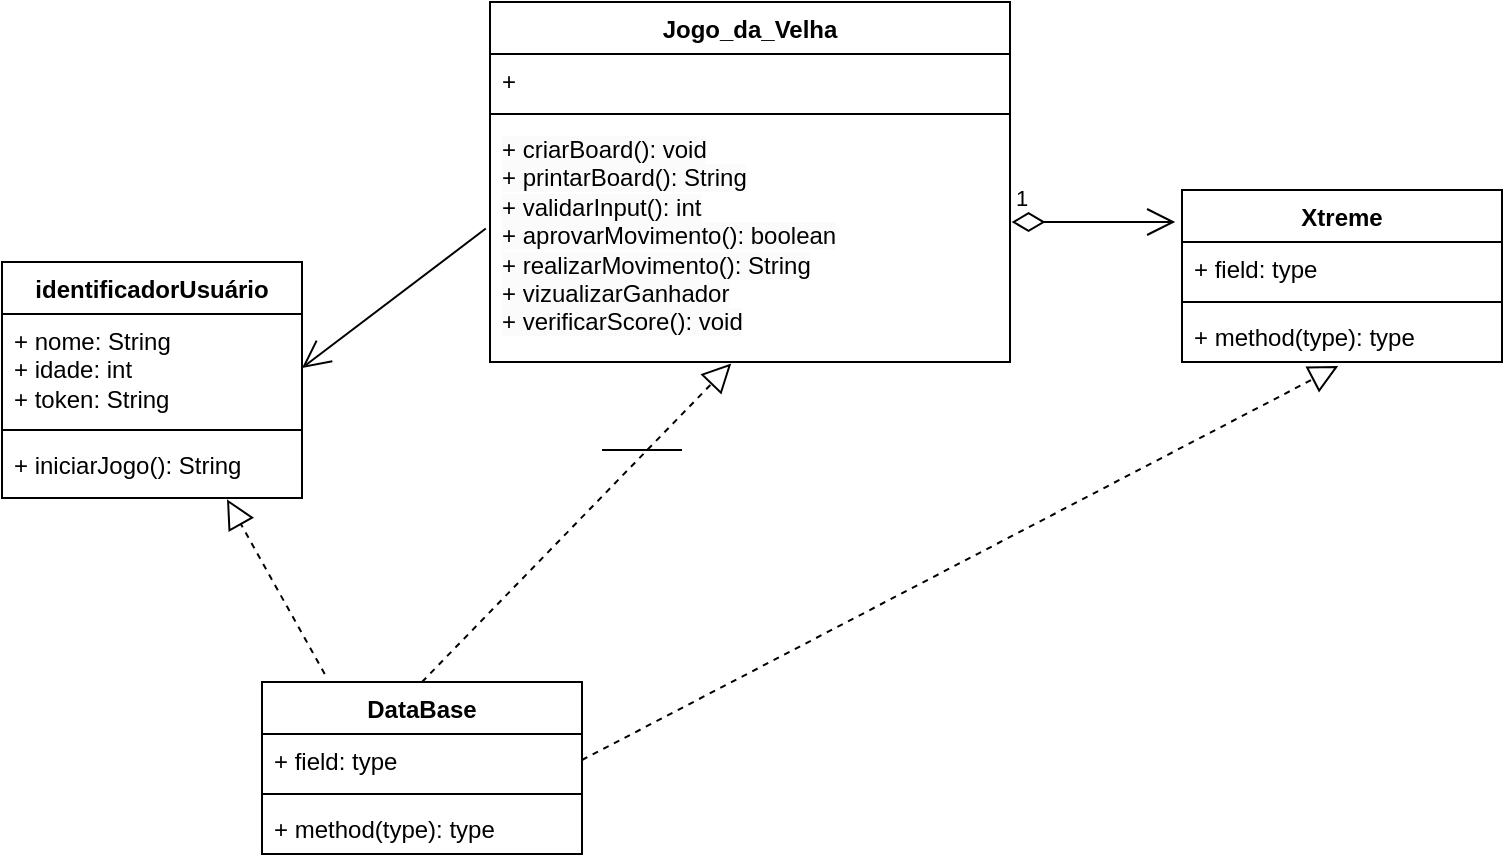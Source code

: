 <mxfile version="22.0.4" type="github">
  <diagram id="C5RBs43oDa-KdzZeNtuy" name="Page-1">
    <mxGraphModel dx="956" dy="514" grid="1" gridSize="10" guides="1" tooltips="1" connect="1" arrows="1" fold="1" page="1" pageScale="1" pageWidth="827" pageHeight="1169" math="0" shadow="0">
      <root>
        <mxCell id="WIyWlLk6GJQsqaUBKTNV-0" />
        <mxCell id="WIyWlLk6GJQsqaUBKTNV-1" parent="WIyWlLk6GJQsqaUBKTNV-0" />
        <mxCell id="xp1IItS3Fl5OiVRxLF02-6" value="identificadorUsuário" style="swimlane;fontStyle=1;align=center;verticalAlign=top;childLayout=stackLayout;horizontal=1;startSize=26;horizontalStack=0;resizeParent=1;resizeParentMax=0;resizeLast=0;collapsible=1;marginBottom=0;whiteSpace=wrap;html=1;" parent="WIyWlLk6GJQsqaUBKTNV-1" vertex="1">
          <mxGeometry x="40" y="220" width="150" height="118" as="geometry" />
        </mxCell>
        <mxCell id="xp1IItS3Fl5OiVRxLF02-7" value="+ nome: String&lt;br&gt;+ idade: int&lt;br&gt;+ token: String&lt;br&gt;" style="text;strokeColor=none;fillColor=none;align=left;verticalAlign=top;spacingLeft=4;spacingRight=4;overflow=hidden;rotatable=0;points=[[0,0.5],[1,0.5]];portConstraint=eastwest;whiteSpace=wrap;html=1;" parent="xp1IItS3Fl5OiVRxLF02-6" vertex="1">
          <mxGeometry y="26" width="150" height="54" as="geometry" />
        </mxCell>
        <mxCell id="pOmfXv9Te24kAN78FUxh-3" value="" style="line;strokeWidth=1;fillColor=none;align=left;verticalAlign=middle;spacingTop=-1;spacingLeft=3;spacingRight=3;rotatable=0;labelPosition=right;points=[];portConstraint=eastwest;strokeColor=inherit;" vertex="1" parent="xp1IItS3Fl5OiVRxLF02-6">
          <mxGeometry y="80" width="150" height="8" as="geometry" />
        </mxCell>
        <mxCell id="xp1IItS3Fl5OiVRxLF02-9" value="+ iniciarJogo(): String" style="text;strokeColor=none;fillColor=none;align=left;verticalAlign=top;spacingLeft=4;spacingRight=4;overflow=hidden;rotatable=0;points=[[0,0.5],[1,0.5]];portConstraint=eastwest;whiteSpace=wrap;html=1;" parent="xp1IItS3Fl5OiVRxLF02-6" vertex="1">
          <mxGeometry y="88" width="150" height="30" as="geometry" />
        </mxCell>
        <mxCell id="sRjCVBPb3T5dQX43nlEq-4" value="Jogo_da_Velha" style="swimlane;fontStyle=1;align=center;verticalAlign=top;childLayout=stackLayout;horizontal=1;startSize=26;horizontalStack=0;resizeParent=1;resizeParentMax=0;resizeLast=0;collapsible=1;marginBottom=0;whiteSpace=wrap;html=1;" parent="WIyWlLk6GJQsqaUBKTNV-1" vertex="1">
          <mxGeometry x="284" y="90" width="260" height="180" as="geometry" />
        </mxCell>
        <mxCell id="sRjCVBPb3T5dQX43nlEq-5" value="+" style="text;strokeColor=none;fillColor=none;align=left;verticalAlign=top;spacingLeft=4;spacingRight=4;overflow=hidden;rotatable=0;points=[[0,0.5],[1,0.5]];portConstraint=eastwest;whiteSpace=wrap;html=1;" parent="sRjCVBPb3T5dQX43nlEq-4" vertex="1">
          <mxGeometry y="26" width="260" height="26" as="geometry" />
        </mxCell>
        <mxCell id="sRjCVBPb3T5dQX43nlEq-6" value="" style="line;strokeWidth=1;fillColor=none;align=left;verticalAlign=middle;spacingTop=-1;spacingLeft=3;spacingRight=3;rotatable=0;labelPosition=right;points=[];portConstraint=eastwest;strokeColor=inherit;" parent="sRjCVBPb3T5dQX43nlEq-4" vertex="1">
          <mxGeometry y="52" width="260" height="8" as="geometry" />
        </mxCell>
        <mxCell id="sRjCVBPb3T5dQX43nlEq-7" value="&lt;span style=&quot;color: rgb(0, 0, 0); font-family: Helvetica; font-size: 12px; font-style: normal; font-variant-ligatures: normal; font-variant-caps: normal; font-weight: 400; letter-spacing: normal; orphans: 2; text-align: left; text-indent: 0px; text-transform: none; widows: 2; word-spacing: 0px; -webkit-text-stroke-width: 0px; background-color: rgb(251, 251, 251); text-decoration-thickness: initial; text-decoration-style: initial; text-decoration-color: initial; float: none; display: inline !important;&quot;&gt;+ criarBoard(): void&lt;/span&gt;&lt;br style=&quot;border-color: var(--border-color); color: rgb(0, 0, 0); font-family: Helvetica; font-size: 12px; font-style: normal; font-variant-ligatures: normal; font-variant-caps: normal; font-weight: 400; letter-spacing: normal; orphans: 2; text-align: left; text-indent: 0px; text-transform: none; widows: 2; word-spacing: 0px; -webkit-text-stroke-width: 0px; background-color: rgb(251, 251, 251); text-decoration-thickness: initial; text-decoration-style: initial; text-decoration-color: initial;&quot;&gt;&lt;span style=&quot;color: rgb(0, 0, 0); font-family: Helvetica; font-size: 12px; font-style: normal; font-variant-ligatures: normal; font-variant-caps: normal; font-weight: 400; letter-spacing: normal; orphans: 2; text-align: left; text-indent: 0px; text-transform: none; widows: 2; word-spacing: 0px; -webkit-text-stroke-width: 0px; background-color: rgb(251, 251, 251); text-decoration-thickness: initial; text-decoration-style: initial; text-decoration-color: initial; float: none; display: inline !important;&quot;&gt;+ printarBoard(): String&lt;br&gt;+ validarInput(): int&lt;br&gt;+ aprovarMovimento(): boolean&lt;br&gt;+ realizarMovimento(): String&lt;br&gt;+ vizualizarGanhador&lt;br&gt;+ verificarScore(): void&lt;br&gt;&lt;/span&gt;" style="text;strokeColor=none;fillColor=none;align=left;verticalAlign=top;spacingLeft=4;spacingRight=4;overflow=hidden;rotatable=0;points=[[0,0.5],[1,0.5]];portConstraint=eastwest;whiteSpace=wrap;html=1;" parent="sRjCVBPb3T5dQX43nlEq-4" vertex="1">
          <mxGeometry y="60" width="260" height="120" as="geometry" />
        </mxCell>
        <mxCell id="sRjCVBPb3T5dQX43nlEq-8" value="DataBase" style="swimlane;fontStyle=1;align=center;verticalAlign=top;childLayout=stackLayout;horizontal=1;startSize=26;horizontalStack=0;resizeParent=1;resizeParentMax=0;resizeLast=0;collapsible=1;marginBottom=0;whiteSpace=wrap;html=1;" parent="WIyWlLk6GJQsqaUBKTNV-1" vertex="1">
          <mxGeometry x="170" y="430" width="160" height="86" as="geometry" />
        </mxCell>
        <mxCell id="sRjCVBPb3T5dQX43nlEq-9" value="+ field: type" style="text;strokeColor=none;fillColor=none;align=left;verticalAlign=top;spacingLeft=4;spacingRight=4;overflow=hidden;rotatable=0;points=[[0,0.5],[1,0.5]];portConstraint=eastwest;whiteSpace=wrap;html=1;" parent="sRjCVBPb3T5dQX43nlEq-8" vertex="1">
          <mxGeometry y="26" width="160" height="26" as="geometry" />
        </mxCell>
        <mxCell id="sRjCVBPb3T5dQX43nlEq-10" value="" style="line;strokeWidth=1;fillColor=none;align=left;verticalAlign=middle;spacingTop=-1;spacingLeft=3;spacingRight=3;rotatable=0;labelPosition=right;points=[];portConstraint=eastwest;strokeColor=inherit;" parent="sRjCVBPb3T5dQX43nlEq-8" vertex="1">
          <mxGeometry y="52" width="160" height="8" as="geometry" />
        </mxCell>
        <mxCell id="sRjCVBPb3T5dQX43nlEq-11" value="+ method(type): type" style="text;strokeColor=none;fillColor=none;align=left;verticalAlign=top;spacingLeft=4;spacingRight=4;overflow=hidden;rotatable=0;points=[[0,0.5],[1,0.5]];portConstraint=eastwest;whiteSpace=wrap;html=1;" parent="sRjCVBPb3T5dQX43nlEq-8" vertex="1">
          <mxGeometry y="60" width="160" height="26" as="geometry" />
        </mxCell>
        <mxCell id="sRjCVBPb3T5dQX43nlEq-13" value="" style="endArrow=block;dashed=1;endFill=0;endSize=12;html=1;rounded=0;exitX=0.5;exitY=0;exitDx=0;exitDy=0;entryX=0.464;entryY=1.006;entryDx=0;entryDy=0;entryPerimeter=0;" parent="WIyWlLk6GJQsqaUBKTNV-1" source="sRjCVBPb3T5dQX43nlEq-8" target="sRjCVBPb3T5dQX43nlEq-7" edge="1">
          <mxGeometry width="160" relative="1" as="geometry">
            <mxPoint x="310" y="280" as="sourcePoint" />
            <mxPoint x="470" y="280" as="targetPoint" />
          </mxGeometry>
        </mxCell>
        <mxCell id="sRjCVBPb3T5dQX43nlEq-14" value="" style="endArrow=block;dashed=1;endFill=0;endSize=12;html=1;rounded=0;exitX=0.196;exitY=-0.047;exitDx=0;exitDy=0;exitPerimeter=0;entryX=0.75;entryY=1.022;entryDx=0;entryDy=0;entryPerimeter=0;" parent="WIyWlLk6GJQsqaUBKTNV-1" source="sRjCVBPb3T5dQX43nlEq-8" target="xp1IItS3Fl5OiVRxLF02-9" edge="1">
          <mxGeometry width="160" relative="1" as="geometry">
            <mxPoint x="310" y="280" as="sourcePoint" />
            <mxPoint x="170" y="350" as="targetPoint" />
            <Array as="points" />
          </mxGeometry>
        </mxCell>
        <mxCell id="sRjCVBPb3T5dQX43nlEq-15" value="" style="endArrow=open;endFill=1;endSize=12;html=1;rounded=0;exitX=-0.008;exitY=0.444;exitDx=0;exitDy=0;exitPerimeter=0;entryX=1;entryY=0.5;entryDx=0;entryDy=0;" parent="WIyWlLk6GJQsqaUBKTNV-1" source="sRjCVBPb3T5dQX43nlEq-7" target="xp1IItS3Fl5OiVRxLF02-7" edge="1">
          <mxGeometry width="160" relative="1" as="geometry">
            <mxPoint x="310" y="200" as="sourcePoint" />
            <mxPoint x="470" y="200" as="targetPoint" />
          </mxGeometry>
        </mxCell>
        <mxCell id="sRjCVBPb3T5dQX43nlEq-16" value="Xtreme" style="swimlane;fontStyle=1;align=center;verticalAlign=top;childLayout=stackLayout;horizontal=1;startSize=26;horizontalStack=0;resizeParent=1;resizeParentMax=0;resizeLast=0;collapsible=1;marginBottom=0;whiteSpace=wrap;html=1;" parent="WIyWlLk6GJQsqaUBKTNV-1" vertex="1">
          <mxGeometry x="630" y="184" width="160" height="86" as="geometry" />
        </mxCell>
        <mxCell id="sRjCVBPb3T5dQX43nlEq-17" value="+ field: type" style="text;strokeColor=none;fillColor=none;align=left;verticalAlign=top;spacingLeft=4;spacingRight=4;overflow=hidden;rotatable=0;points=[[0,0.5],[1,0.5]];portConstraint=eastwest;whiteSpace=wrap;html=1;" parent="sRjCVBPb3T5dQX43nlEq-16" vertex="1">
          <mxGeometry y="26" width="160" height="26" as="geometry" />
        </mxCell>
        <mxCell id="sRjCVBPb3T5dQX43nlEq-18" value="" style="line;strokeWidth=1;fillColor=none;align=left;verticalAlign=middle;spacingTop=-1;spacingLeft=3;spacingRight=3;rotatable=0;labelPosition=right;points=[];portConstraint=eastwest;strokeColor=inherit;" parent="sRjCVBPb3T5dQX43nlEq-16" vertex="1">
          <mxGeometry y="52" width="160" height="8" as="geometry" />
        </mxCell>
        <mxCell id="sRjCVBPb3T5dQX43nlEq-19" value="+ method(type): type" style="text;strokeColor=none;fillColor=none;align=left;verticalAlign=top;spacingLeft=4;spacingRight=4;overflow=hidden;rotatable=0;points=[[0,0.5],[1,0.5]];portConstraint=eastwest;whiteSpace=wrap;html=1;" parent="sRjCVBPb3T5dQX43nlEq-16" vertex="1">
          <mxGeometry y="60" width="160" height="26" as="geometry" />
        </mxCell>
        <mxCell id="sRjCVBPb3T5dQX43nlEq-21" value="1" style="endArrow=open;html=1;endSize=12;startArrow=diamondThin;startSize=14;startFill=0;edgeStyle=orthogonalEdgeStyle;align=left;verticalAlign=bottom;rounded=0;entryX=-0.021;entryY=0.186;entryDx=0;entryDy=0;entryPerimeter=0;exitX=1.003;exitY=0.417;exitDx=0;exitDy=0;exitPerimeter=0;" parent="WIyWlLk6GJQsqaUBKTNV-1" source="sRjCVBPb3T5dQX43nlEq-7" target="sRjCVBPb3T5dQX43nlEq-16" edge="1">
          <mxGeometry x="-1" y="3" relative="1" as="geometry">
            <mxPoint x="310" y="280" as="sourcePoint" />
            <mxPoint x="470" y="280" as="targetPoint" />
          </mxGeometry>
        </mxCell>
        <mxCell id="sRjCVBPb3T5dQX43nlEq-22" value="" style="endArrow=block;dashed=1;endFill=0;endSize=12;html=1;rounded=0;exitX=1;exitY=0.5;exitDx=0;exitDy=0;entryX=0.488;entryY=1.077;entryDx=0;entryDy=0;entryPerimeter=0;" parent="WIyWlLk6GJQsqaUBKTNV-1" source="sRjCVBPb3T5dQX43nlEq-9" target="sRjCVBPb3T5dQX43nlEq-19" edge="1">
          <mxGeometry width="160" relative="1" as="geometry">
            <mxPoint x="310" y="360" as="sourcePoint" />
            <mxPoint x="470" y="360" as="targetPoint" />
          </mxGeometry>
        </mxCell>
        <mxCell id="pOmfXv9Te24kAN78FUxh-2" value="" style="line;strokeWidth=1;fillColor=none;align=left;verticalAlign=middle;spacingTop=-1;spacingLeft=3;spacingRight=3;rotatable=0;labelPosition=right;points=[];portConstraint=eastwest;strokeColor=inherit;" vertex="1" parent="WIyWlLk6GJQsqaUBKTNV-1">
          <mxGeometry x="340" y="310" width="40" height="8" as="geometry" />
        </mxCell>
      </root>
    </mxGraphModel>
  </diagram>
</mxfile>
